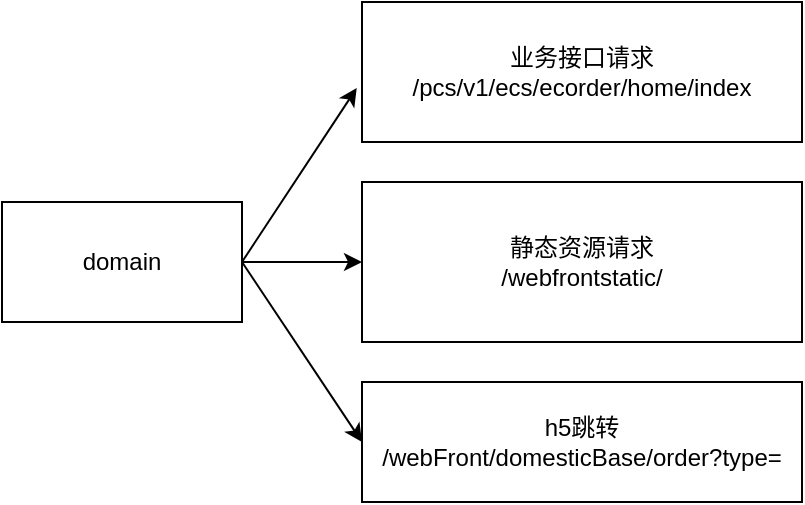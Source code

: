 <mxfile version="21.6.8" type="github">
  <diagram name="第 1 页" id="1NagZ9XdjRlGafcfy_to">
    <mxGraphModel dx="1455" dy="607" grid="1" gridSize="10" guides="1" tooltips="1" connect="1" arrows="1" fold="1" page="1" pageScale="1" pageWidth="827" pageHeight="1169" math="0" shadow="0">
      <root>
        <mxCell id="0" />
        <mxCell id="1" parent="0" />
        <mxCell id="bFa0GmdlMUITN7WIg2OX-7" value="" style="edgeStyle=orthogonalEdgeStyle;rounded=0;orthogonalLoop=1;jettySize=auto;html=1;" edge="1" parent="1" source="bFa0GmdlMUITN7WIg2OX-1" target="bFa0GmdlMUITN7WIg2OX-3">
          <mxGeometry relative="1" as="geometry" />
        </mxCell>
        <mxCell id="bFa0GmdlMUITN7WIg2OX-1" value="domain" style="rounded=0;whiteSpace=wrap;html=1;" vertex="1" parent="1">
          <mxGeometry x="70" y="310" width="120" height="60" as="geometry" />
        </mxCell>
        <mxCell id="bFa0GmdlMUITN7WIg2OX-2" value="业务接口请求&lt;br&gt;/pcs/v1/ecs/ecorder/home/index" style="rounded=0;whiteSpace=wrap;html=1;" vertex="1" parent="1">
          <mxGeometry x="250" y="210" width="220" height="70" as="geometry" />
        </mxCell>
        <mxCell id="bFa0GmdlMUITN7WIg2OX-3" value="静态资源请求&lt;br&gt;/webfrontstatic/" style="rounded=0;whiteSpace=wrap;html=1;" vertex="1" parent="1">
          <mxGeometry x="250" y="300" width="220" height="80" as="geometry" />
        </mxCell>
        <mxCell id="bFa0GmdlMUITN7WIg2OX-4" value="h5跳转&lt;br&gt;/webFront/domesticBase/order?type=" style="rounded=0;whiteSpace=wrap;html=1;" vertex="1" parent="1">
          <mxGeometry x="250" y="400" width="220" height="60" as="geometry" />
        </mxCell>
        <mxCell id="bFa0GmdlMUITN7WIg2OX-6" value="" style="endArrow=classic;html=1;rounded=0;entryX=-0.012;entryY=0.614;entryDx=0;entryDy=0;entryPerimeter=0;" edge="1" parent="1" target="bFa0GmdlMUITN7WIg2OX-2">
          <mxGeometry width="50" height="50" relative="1" as="geometry">
            <mxPoint x="190" y="340" as="sourcePoint" />
            <mxPoint x="240" y="290" as="targetPoint" />
          </mxGeometry>
        </mxCell>
        <mxCell id="bFa0GmdlMUITN7WIg2OX-8" value="" style="endArrow=classic;html=1;rounded=0;entryX=0;entryY=0.5;entryDx=0;entryDy=0;" edge="1" parent="1" target="bFa0GmdlMUITN7WIg2OX-4">
          <mxGeometry width="50" height="50" relative="1" as="geometry">
            <mxPoint x="190" y="340" as="sourcePoint" />
            <mxPoint x="240" y="290" as="targetPoint" />
          </mxGeometry>
        </mxCell>
      </root>
    </mxGraphModel>
  </diagram>
</mxfile>
